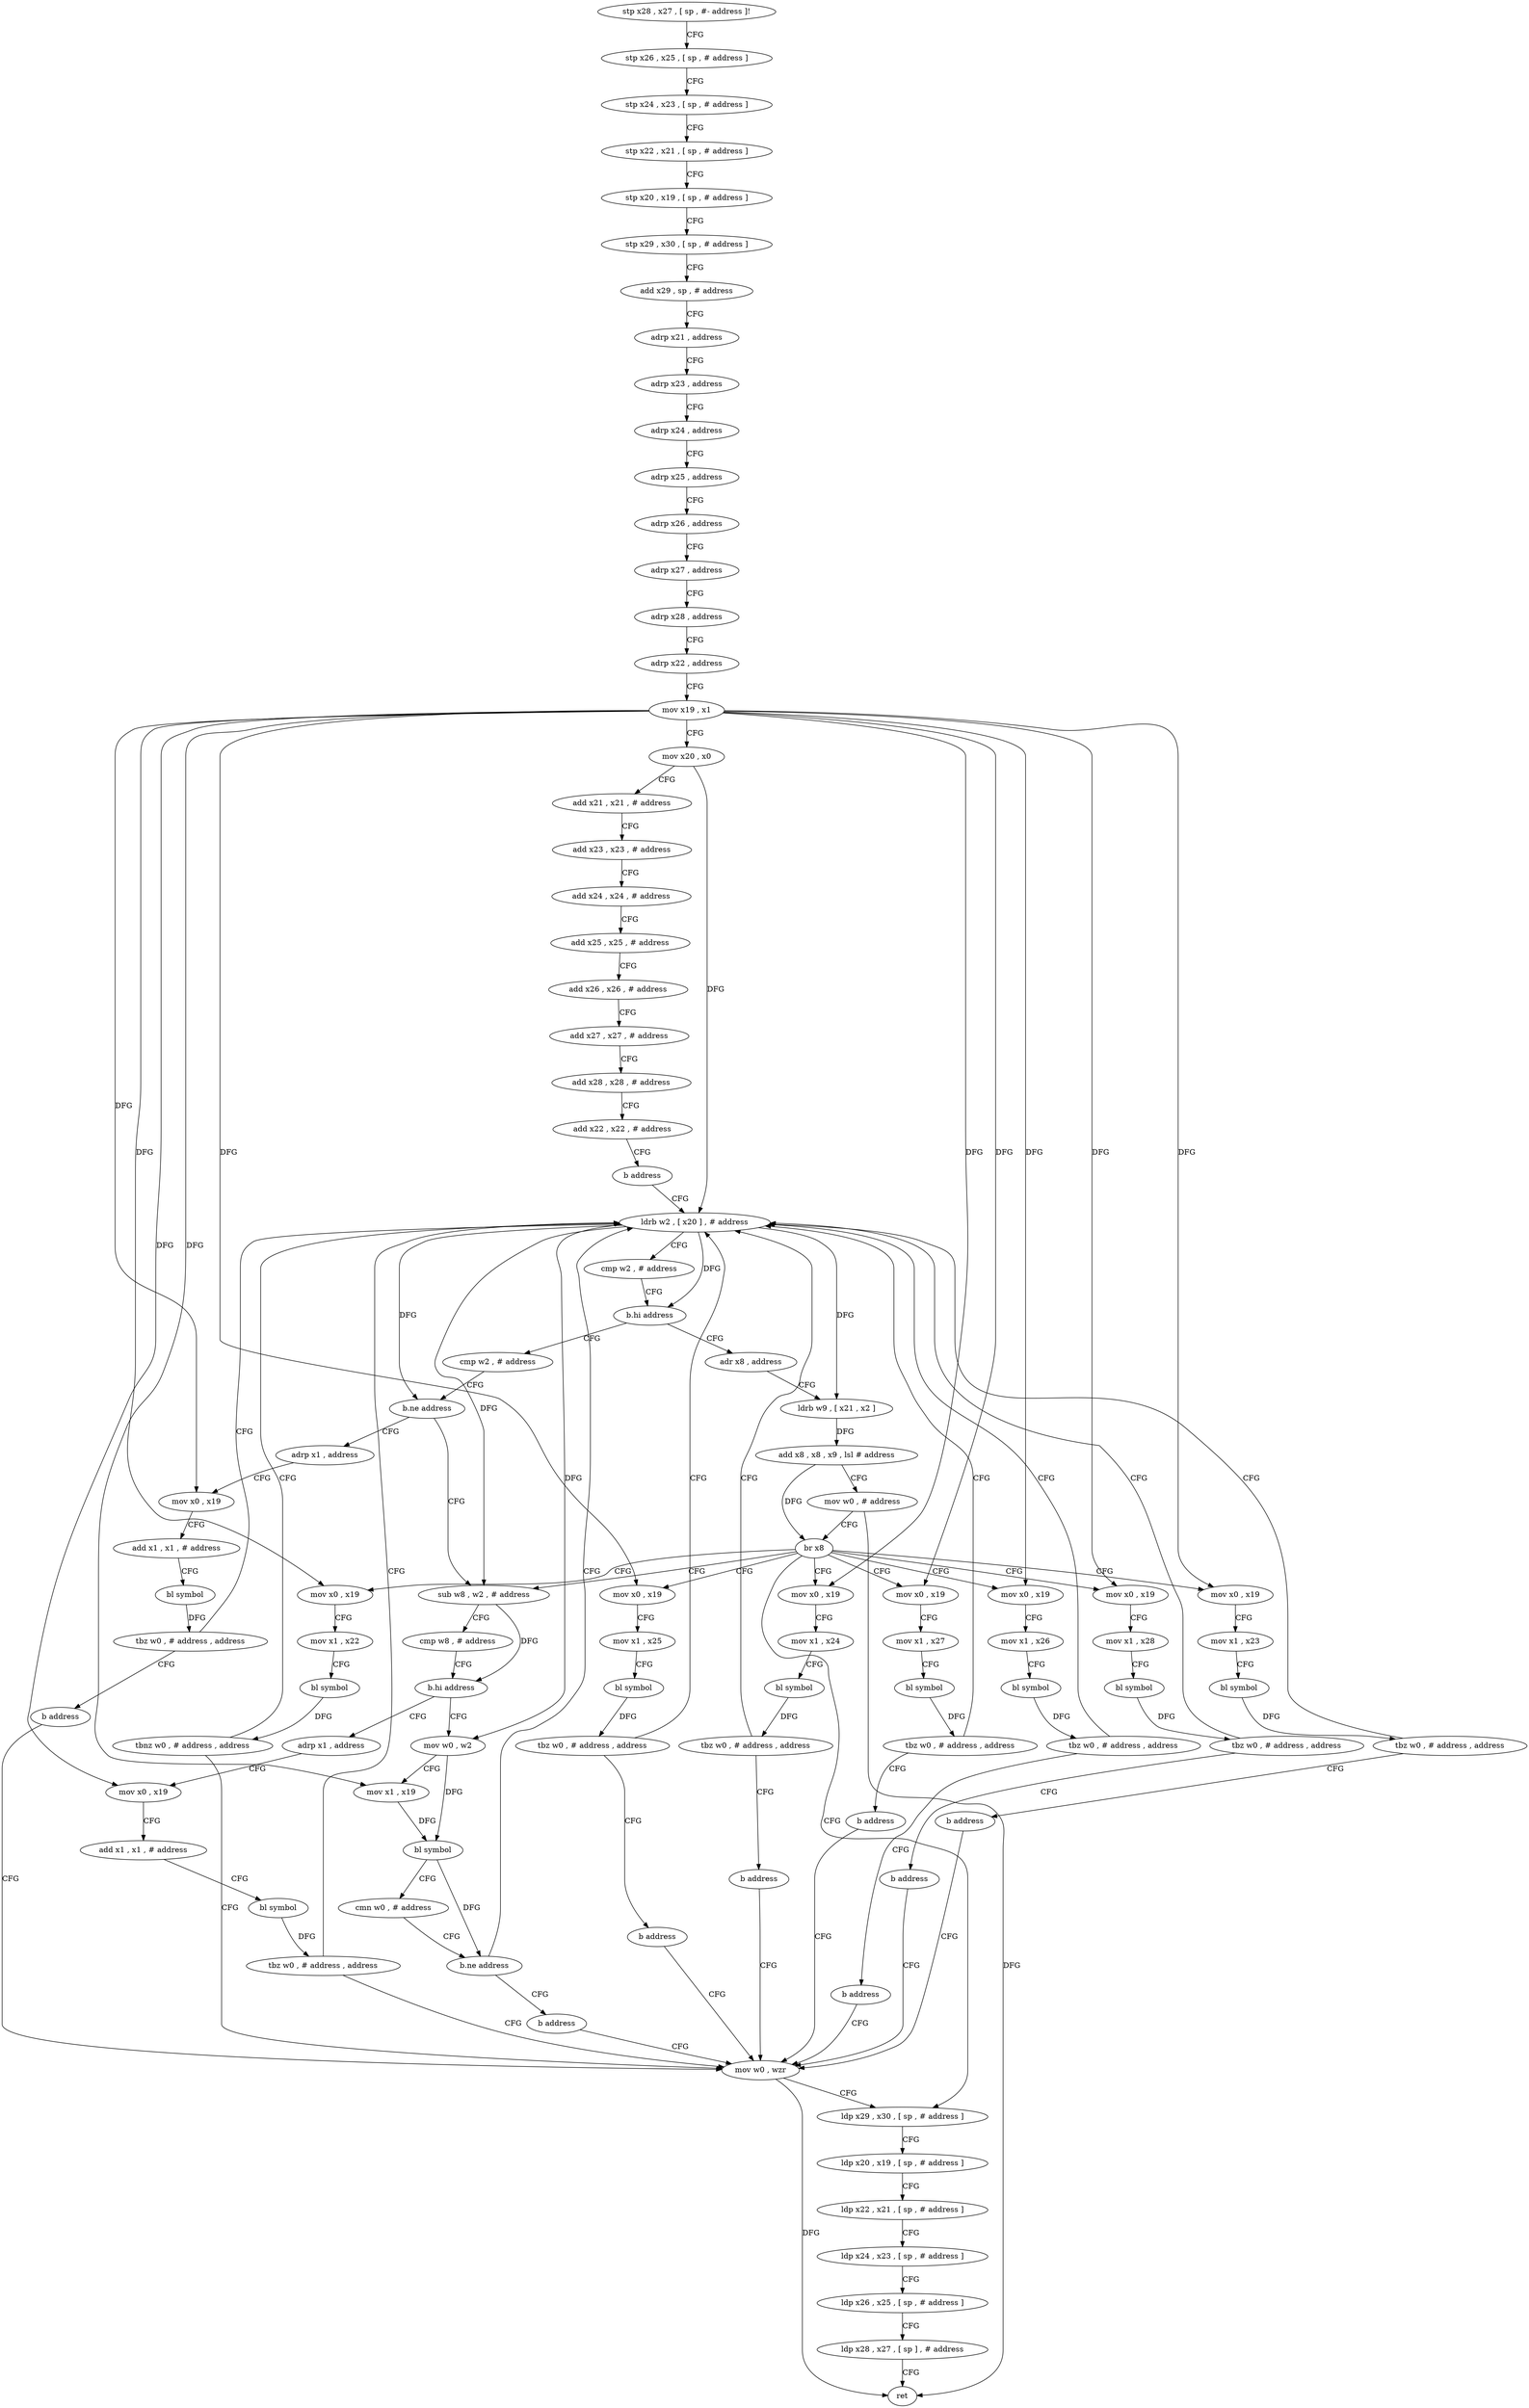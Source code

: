 digraph "func" {
"4263384" [label = "stp x28 , x27 , [ sp , #- address ]!" ]
"4263388" [label = "stp x26 , x25 , [ sp , # address ]" ]
"4263392" [label = "stp x24 , x23 , [ sp , # address ]" ]
"4263396" [label = "stp x22 , x21 , [ sp , # address ]" ]
"4263400" [label = "stp x20 , x19 , [ sp , # address ]" ]
"4263404" [label = "stp x29 , x30 , [ sp , # address ]" ]
"4263408" [label = "add x29 , sp , # address" ]
"4263412" [label = "adrp x21 , address" ]
"4263416" [label = "adrp x23 , address" ]
"4263420" [label = "adrp x24 , address" ]
"4263424" [label = "adrp x25 , address" ]
"4263428" [label = "adrp x26 , address" ]
"4263432" [label = "adrp x27 , address" ]
"4263436" [label = "adrp x28 , address" ]
"4263440" [label = "adrp x22 , address" ]
"4263444" [label = "mov x19 , x1" ]
"4263448" [label = "mov x20 , x0" ]
"4263452" [label = "add x21 , x21 , # address" ]
"4263456" [label = "add x23 , x23 , # address" ]
"4263460" [label = "add x24 , x24 , # address" ]
"4263464" [label = "add x25 , x25 , # address" ]
"4263468" [label = "add x26 , x26 , # address" ]
"4263472" [label = "add x27 , x27 , # address" ]
"4263476" [label = "add x28 , x28 , # address" ]
"4263480" [label = "add x22 , x22 , # address" ]
"4263484" [label = "b address" ]
"4263504" [label = "ldrb w2 , [ x20 ] , # address" ]
"4263508" [label = "cmp w2 , # address" ]
"4263512" [label = "b.hi address" ]
"4263556" [label = "cmp w2 , # address" ]
"4263516" [label = "adr x8 , address" ]
"4263560" [label = "b.ne address" ]
"4263588" [label = "sub w8 , w2 , # address" ]
"4263564" [label = "adrp x1 , address" ]
"4263520" [label = "ldrb w9 , [ x21 , x2 ]" ]
"4263524" [label = "add x8 , x8 , x9 , lsl # address" ]
"4263528" [label = "mov w0 , # address" ]
"4263532" [label = "br x8" ]
"4263488" [label = "mov x0 , x19" ]
"4263536" [label = "mov x0 , x19" ]
"4263624" [label = "mov x0 , x19" ]
"4263644" [label = "mov x0 , x19" ]
"4263664" [label = "mov x0 , x19" ]
"4263684" [label = "mov x0 , x19" ]
"4263704" [label = "mov x0 , x19" ]
"4263748" [label = "ldp x29 , x30 , [ sp , # address ]" ]
"4263592" [label = "cmp w8 , # address" ]
"4263596" [label = "b.hi address" ]
"4263724" [label = "adrp x1 , address" ]
"4263600" [label = "mov w0 , w2" ]
"4263568" [label = "mov x0 , x19" ]
"4263572" [label = "add x1 , x1 , # address" ]
"4263576" [label = "bl symbol" ]
"4263580" [label = "tbz w0 , # address , address" ]
"4263584" [label = "b address" ]
"4263492" [label = "mov x1 , x22" ]
"4263496" [label = "bl symbol" ]
"4263500" [label = "tbnz w0 , # address , address" ]
"4263744" [label = "mov w0 , wzr" ]
"4263540" [label = "mov x1 , x23" ]
"4263544" [label = "bl symbol" ]
"4263548" [label = "tbz w0 , # address , address" ]
"4263552" [label = "b address" ]
"4263628" [label = "mov x1 , x24" ]
"4263632" [label = "bl symbol" ]
"4263636" [label = "tbz w0 , # address , address" ]
"4263640" [label = "b address" ]
"4263648" [label = "mov x1 , x25" ]
"4263652" [label = "bl symbol" ]
"4263656" [label = "tbz w0 , # address , address" ]
"4263660" [label = "b address" ]
"4263668" [label = "mov x1 , x26" ]
"4263672" [label = "bl symbol" ]
"4263676" [label = "tbz w0 , # address , address" ]
"4263680" [label = "b address" ]
"4263688" [label = "mov x1 , x27" ]
"4263692" [label = "bl symbol" ]
"4263696" [label = "tbz w0 , # address , address" ]
"4263700" [label = "b address" ]
"4263708" [label = "mov x1 , x28" ]
"4263712" [label = "bl symbol" ]
"4263716" [label = "tbz w0 , # address , address" ]
"4263720" [label = "b address" ]
"4263752" [label = "ldp x20 , x19 , [ sp , # address ]" ]
"4263756" [label = "ldp x22 , x21 , [ sp , # address ]" ]
"4263760" [label = "ldp x24 , x23 , [ sp , # address ]" ]
"4263764" [label = "ldp x26 , x25 , [ sp , # address ]" ]
"4263768" [label = "ldp x28 , x27 , [ sp ] , # address" ]
"4263772" [label = "ret" ]
"4263728" [label = "mov x0 , x19" ]
"4263732" [label = "add x1 , x1 , # address" ]
"4263736" [label = "bl symbol" ]
"4263740" [label = "tbz w0 , # address , address" ]
"4263604" [label = "mov x1 , x19" ]
"4263608" [label = "bl symbol" ]
"4263612" [label = "cmn w0 , # address" ]
"4263616" [label = "b.ne address" ]
"4263620" [label = "b address" ]
"4263384" -> "4263388" [ label = "CFG" ]
"4263388" -> "4263392" [ label = "CFG" ]
"4263392" -> "4263396" [ label = "CFG" ]
"4263396" -> "4263400" [ label = "CFG" ]
"4263400" -> "4263404" [ label = "CFG" ]
"4263404" -> "4263408" [ label = "CFG" ]
"4263408" -> "4263412" [ label = "CFG" ]
"4263412" -> "4263416" [ label = "CFG" ]
"4263416" -> "4263420" [ label = "CFG" ]
"4263420" -> "4263424" [ label = "CFG" ]
"4263424" -> "4263428" [ label = "CFG" ]
"4263428" -> "4263432" [ label = "CFG" ]
"4263432" -> "4263436" [ label = "CFG" ]
"4263436" -> "4263440" [ label = "CFG" ]
"4263440" -> "4263444" [ label = "CFG" ]
"4263444" -> "4263448" [ label = "CFG" ]
"4263444" -> "4263568" [ label = "DFG" ]
"4263444" -> "4263488" [ label = "DFG" ]
"4263444" -> "4263536" [ label = "DFG" ]
"4263444" -> "4263624" [ label = "DFG" ]
"4263444" -> "4263644" [ label = "DFG" ]
"4263444" -> "4263664" [ label = "DFG" ]
"4263444" -> "4263684" [ label = "DFG" ]
"4263444" -> "4263704" [ label = "DFG" ]
"4263444" -> "4263728" [ label = "DFG" ]
"4263444" -> "4263604" [ label = "DFG" ]
"4263448" -> "4263452" [ label = "CFG" ]
"4263448" -> "4263504" [ label = "DFG" ]
"4263452" -> "4263456" [ label = "CFG" ]
"4263456" -> "4263460" [ label = "CFG" ]
"4263460" -> "4263464" [ label = "CFG" ]
"4263464" -> "4263468" [ label = "CFG" ]
"4263468" -> "4263472" [ label = "CFG" ]
"4263472" -> "4263476" [ label = "CFG" ]
"4263476" -> "4263480" [ label = "CFG" ]
"4263480" -> "4263484" [ label = "CFG" ]
"4263484" -> "4263504" [ label = "CFG" ]
"4263504" -> "4263508" [ label = "CFG" ]
"4263504" -> "4263512" [ label = "DFG" ]
"4263504" -> "4263560" [ label = "DFG" ]
"4263504" -> "4263520" [ label = "DFG" ]
"4263504" -> "4263588" [ label = "DFG" ]
"4263504" -> "4263600" [ label = "DFG" ]
"4263508" -> "4263512" [ label = "CFG" ]
"4263512" -> "4263556" [ label = "CFG" ]
"4263512" -> "4263516" [ label = "CFG" ]
"4263556" -> "4263560" [ label = "CFG" ]
"4263516" -> "4263520" [ label = "CFG" ]
"4263560" -> "4263588" [ label = "CFG" ]
"4263560" -> "4263564" [ label = "CFG" ]
"4263588" -> "4263592" [ label = "CFG" ]
"4263588" -> "4263596" [ label = "DFG" ]
"4263564" -> "4263568" [ label = "CFG" ]
"4263520" -> "4263524" [ label = "DFG" ]
"4263524" -> "4263528" [ label = "CFG" ]
"4263524" -> "4263532" [ label = "DFG" ]
"4263528" -> "4263532" [ label = "CFG" ]
"4263528" -> "4263772" [ label = "DFG" ]
"4263532" -> "4263488" [ label = "CFG" ]
"4263532" -> "4263536" [ label = "CFG" ]
"4263532" -> "4263588" [ label = "CFG" ]
"4263532" -> "4263624" [ label = "CFG" ]
"4263532" -> "4263644" [ label = "CFG" ]
"4263532" -> "4263664" [ label = "CFG" ]
"4263532" -> "4263684" [ label = "CFG" ]
"4263532" -> "4263704" [ label = "CFG" ]
"4263532" -> "4263748" [ label = "CFG" ]
"4263488" -> "4263492" [ label = "CFG" ]
"4263536" -> "4263540" [ label = "CFG" ]
"4263624" -> "4263628" [ label = "CFG" ]
"4263644" -> "4263648" [ label = "CFG" ]
"4263664" -> "4263668" [ label = "CFG" ]
"4263684" -> "4263688" [ label = "CFG" ]
"4263704" -> "4263708" [ label = "CFG" ]
"4263748" -> "4263752" [ label = "CFG" ]
"4263592" -> "4263596" [ label = "CFG" ]
"4263596" -> "4263724" [ label = "CFG" ]
"4263596" -> "4263600" [ label = "CFG" ]
"4263724" -> "4263728" [ label = "CFG" ]
"4263600" -> "4263604" [ label = "CFG" ]
"4263600" -> "4263608" [ label = "DFG" ]
"4263568" -> "4263572" [ label = "CFG" ]
"4263572" -> "4263576" [ label = "CFG" ]
"4263576" -> "4263580" [ label = "DFG" ]
"4263580" -> "4263504" [ label = "CFG" ]
"4263580" -> "4263584" [ label = "CFG" ]
"4263584" -> "4263744" [ label = "CFG" ]
"4263492" -> "4263496" [ label = "CFG" ]
"4263496" -> "4263500" [ label = "DFG" ]
"4263500" -> "4263744" [ label = "CFG" ]
"4263500" -> "4263504" [ label = "CFG" ]
"4263744" -> "4263748" [ label = "CFG" ]
"4263744" -> "4263772" [ label = "DFG" ]
"4263540" -> "4263544" [ label = "CFG" ]
"4263544" -> "4263548" [ label = "DFG" ]
"4263548" -> "4263504" [ label = "CFG" ]
"4263548" -> "4263552" [ label = "CFG" ]
"4263552" -> "4263744" [ label = "CFG" ]
"4263628" -> "4263632" [ label = "CFG" ]
"4263632" -> "4263636" [ label = "DFG" ]
"4263636" -> "4263504" [ label = "CFG" ]
"4263636" -> "4263640" [ label = "CFG" ]
"4263640" -> "4263744" [ label = "CFG" ]
"4263648" -> "4263652" [ label = "CFG" ]
"4263652" -> "4263656" [ label = "DFG" ]
"4263656" -> "4263504" [ label = "CFG" ]
"4263656" -> "4263660" [ label = "CFG" ]
"4263660" -> "4263744" [ label = "CFG" ]
"4263668" -> "4263672" [ label = "CFG" ]
"4263672" -> "4263676" [ label = "DFG" ]
"4263676" -> "4263504" [ label = "CFG" ]
"4263676" -> "4263680" [ label = "CFG" ]
"4263680" -> "4263744" [ label = "CFG" ]
"4263688" -> "4263692" [ label = "CFG" ]
"4263692" -> "4263696" [ label = "DFG" ]
"4263696" -> "4263504" [ label = "CFG" ]
"4263696" -> "4263700" [ label = "CFG" ]
"4263700" -> "4263744" [ label = "CFG" ]
"4263708" -> "4263712" [ label = "CFG" ]
"4263712" -> "4263716" [ label = "DFG" ]
"4263716" -> "4263504" [ label = "CFG" ]
"4263716" -> "4263720" [ label = "CFG" ]
"4263720" -> "4263744" [ label = "CFG" ]
"4263752" -> "4263756" [ label = "CFG" ]
"4263756" -> "4263760" [ label = "CFG" ]
"4263760" -> "4263764" [ label = "CFG" ]
"4263764" -> "4263768" [ label = "CFG" ]
"4263768" -> "4263772" [ label = "CFG" ]
"4263728" -> "4263732" [ label = "CFG" ]
"4263732" -> "4263736" [ label = "CFG" ]
"4263736" -> "4263740" [ label = "DFG" ]
"4263740" -> "4263504" [ label = "CFG" ]
"4263740" -> "4263744" [ label = "CFG" ]
"4263604" -> "4263608" [ label = "DFG" ]
"4263608" -> "4263612" [ label = "CFG" ]
"4263608" -> "4263616" [ label = "DFG" ]
"4263612" -> "4263616" [ label = "CFG" ]
"4263616" -> "4263504" [ label = "CFG" ]
"4263616" -> "4263620" [ label = "CFG" ]
"4263620" -> "4263744" [ label = "CFG" ]
}
